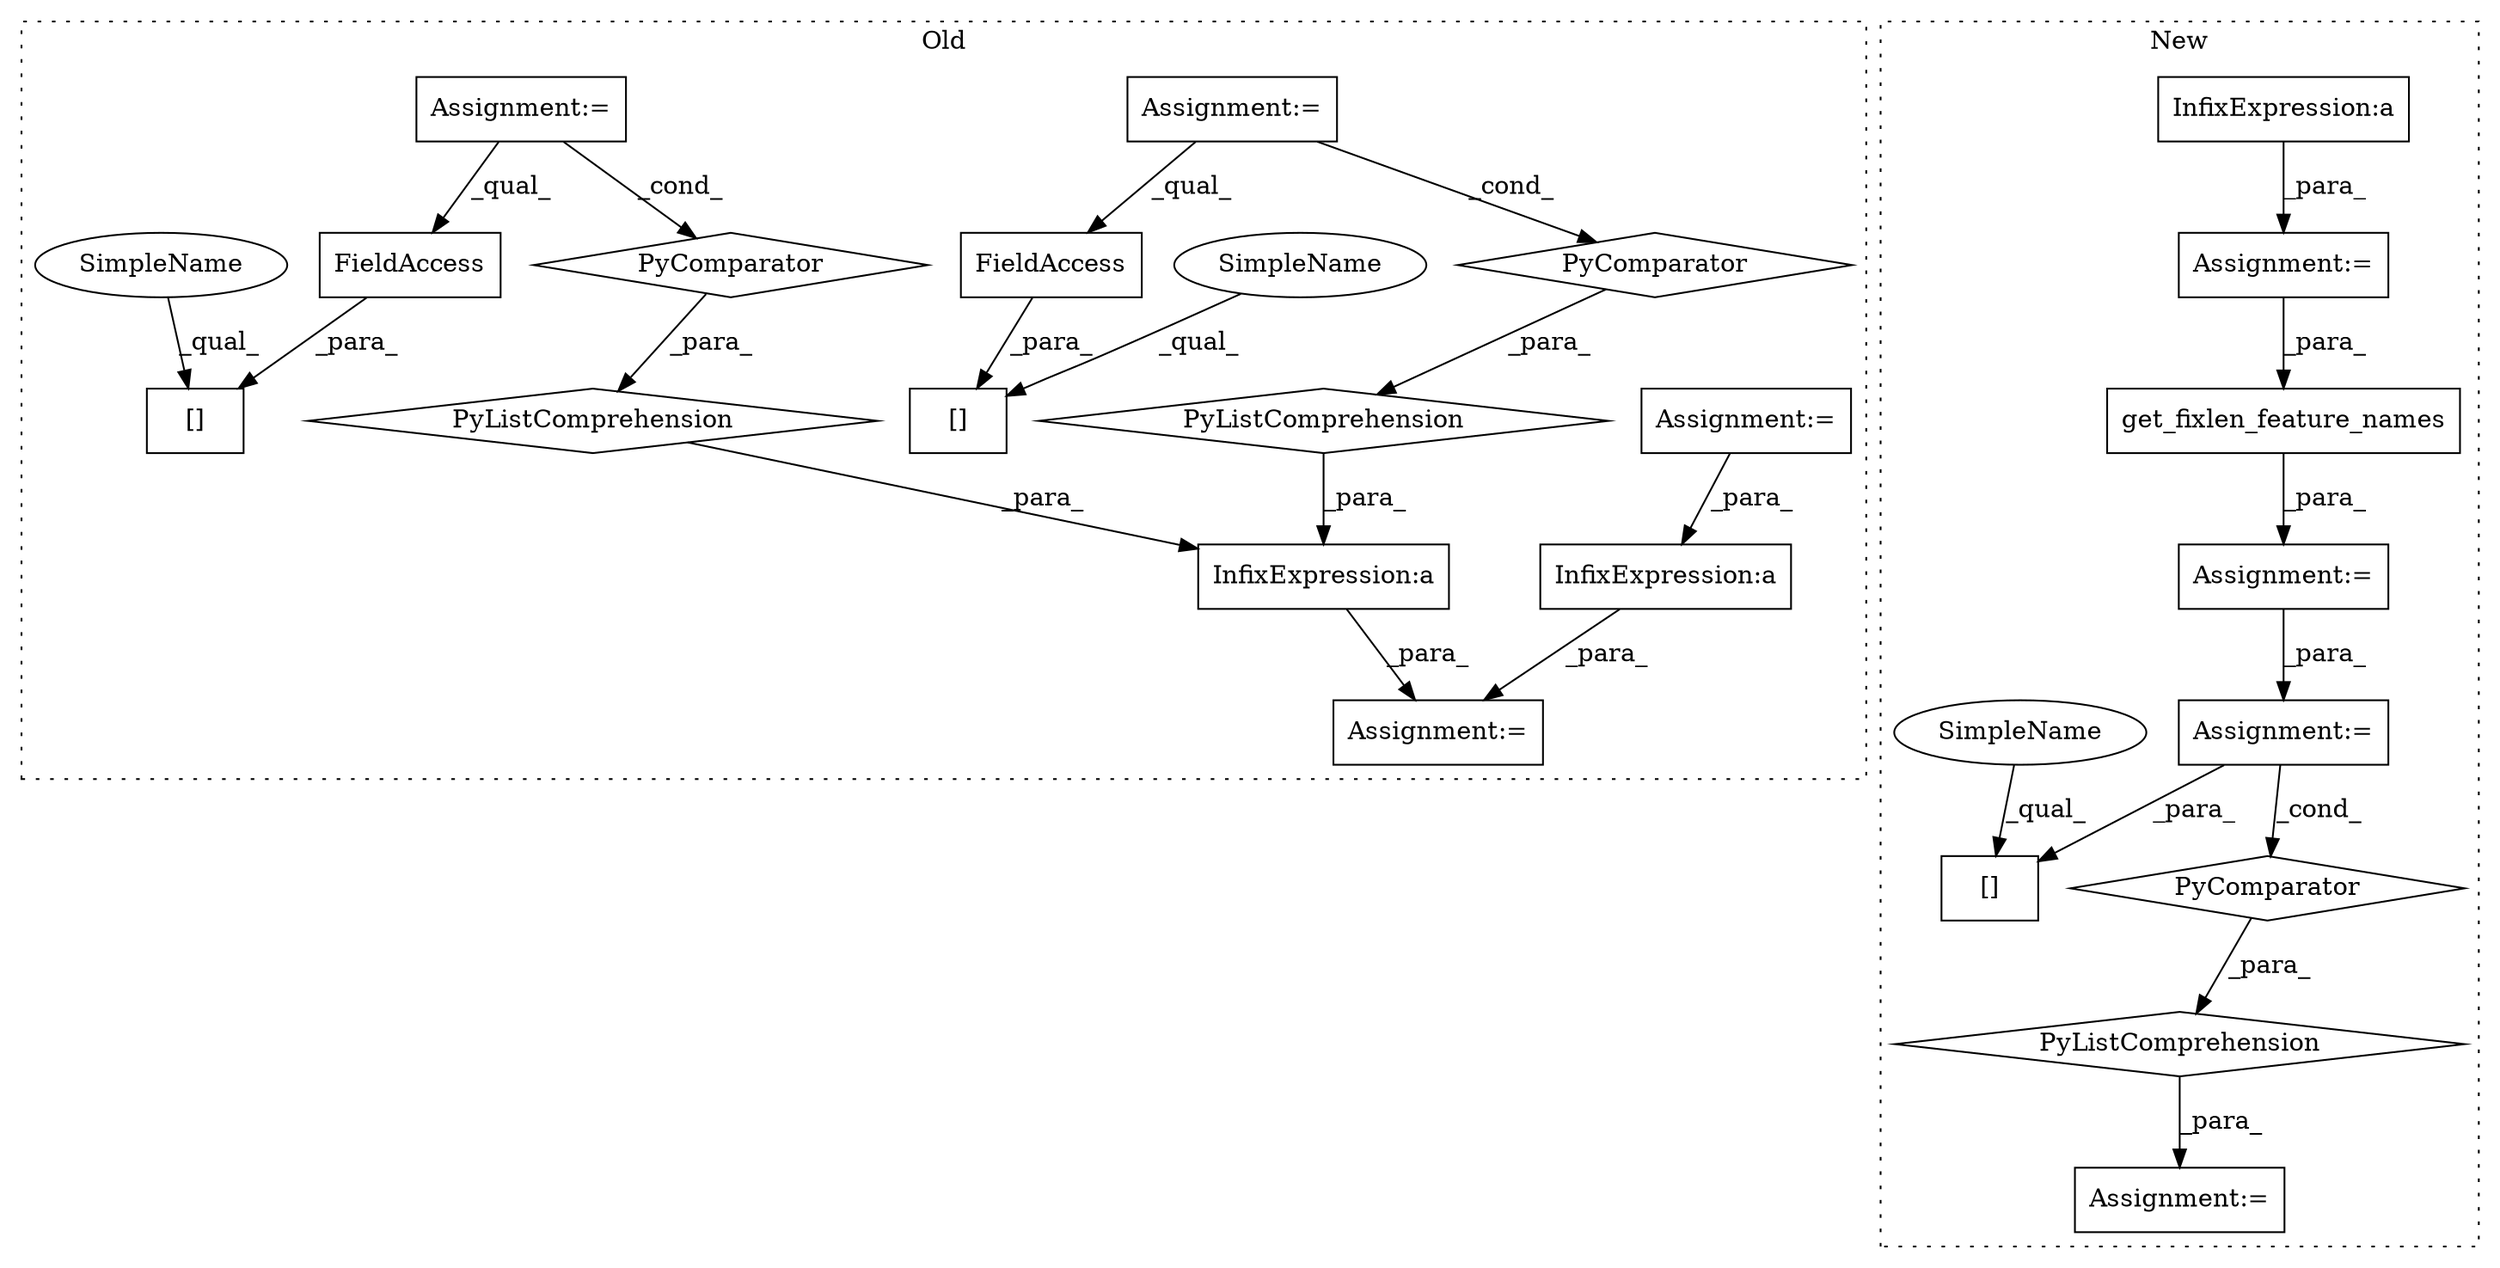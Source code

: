 digraph G {
subgraph cluster0 {
1 [label="PyComparator" a="113" s="1618" l="44" shape="diamond"];
4 [label="InfixExpression:a" a="27" s="1526" l="8" shape="box"];
6 [label="PyListComprehension" a="109" s="1389" l="137" shape="diamond"];
9 [label="PyComparator" a="113" s="1473" l="45" shape="diamond"];
10 [label="PyListComprehension" a="109" s="1534" l="136" shape="diamond"];
11 [label="Assignment:=" a="7" s="1375" l="1" shape="box"];
12 [label="Assignment:=" a="7" s="1618" l="44" shape="box"];
13 [label="[]" a="2" s="1534,1556" l="13,1" shape="box"];
14 [label="[]" a="2" s="1389,1411" l="13,1" shape="box"];
15 [label="FieldAccess" a="22" s="1402" l="9" shape="box"];
16 [label="FieldAccess" a="22" s="1547" l="9" shape="box"];
17 [label="Assignment:=" a="7" s="1775" l="40" shape="box"];
18 [label="InfixExpression:a" a="27" s="1700" l="3" shape="box"];
21 [label="Assignment:=" a="7" s="1473" l="45" shape="box"];
24 [label="SimpleName" a="42" s="1534" l="12" shape="ellipse"];
25 [label="SimpleName" a="42" s="1389" l="12" shape="ellipse"];
label = "Old";
style="dotted";
}
subgraph cluster1 {
2 [label="get_fixlen_feature_names" a="32" s="1773,1813" l="25,1" shape="box"];
3 [label="InfixExpression:a" a="27" s="1106" l="3" shape="box"];
5 [label="[]" a="2" s="1902,1919" l="13,1" shape="box"];
7 [label="PyListComprehension" a="109" s="1902" l="116" shape="diamond"];
8 [label="PyComparator" a="113" s="1978" l="32" shape="diamond"];
19 [label="Assignment:=" a="7" s="1772" l="1" shape="box"];
20 [label="Assignment:=" a="7" s="1064" l="2" shape="box"];
22 [label="Assignment:=" a="7" s="1889" l="1" shape="box"];
23 [label="Assignment:=" a="7" s="1978" l="32" shape="box"];
26 [label="SimpleName" a="42" s="1902" l="12" shape="ellipse"];
label = "New";
style="dotted";
}
1 -> 10 [label="_para_"];
2 -> 19 [label="_para_"];
3 -> 20 [label="_para_"];
4 -> 11 [label="_para_"];
6 -> 4 [label="_para_"];
7 -> 22 [label="_para_"];
8 -> 7 [label="_para_"];
9 -> 6 [label="_para_"];
10 -> 4 [label="_para_"];
12 -> 1 [label="_cond_"];
12 -> 16 [label="_qual_"];
15 -> 14 [label="_para_"];
16 -> 13 [label="_para_"];
17 -> 18 [label="_para_"];
18 -> 11 [label="_para_"];
19 -> 23 [label="_para_"];
20 -> 2 [label="_para_"];
21 -> 9 [label="_cond_"];
21 -> 15 [label="_qual_"];
23 -> 5 [label="_para_"];
23 -> 8 [label="_cond_"];
24 -> 13 [label="_qual_"];
25 -> 14 [label="_qual_"];
26 -> 5 [label="_qual_"];
}
